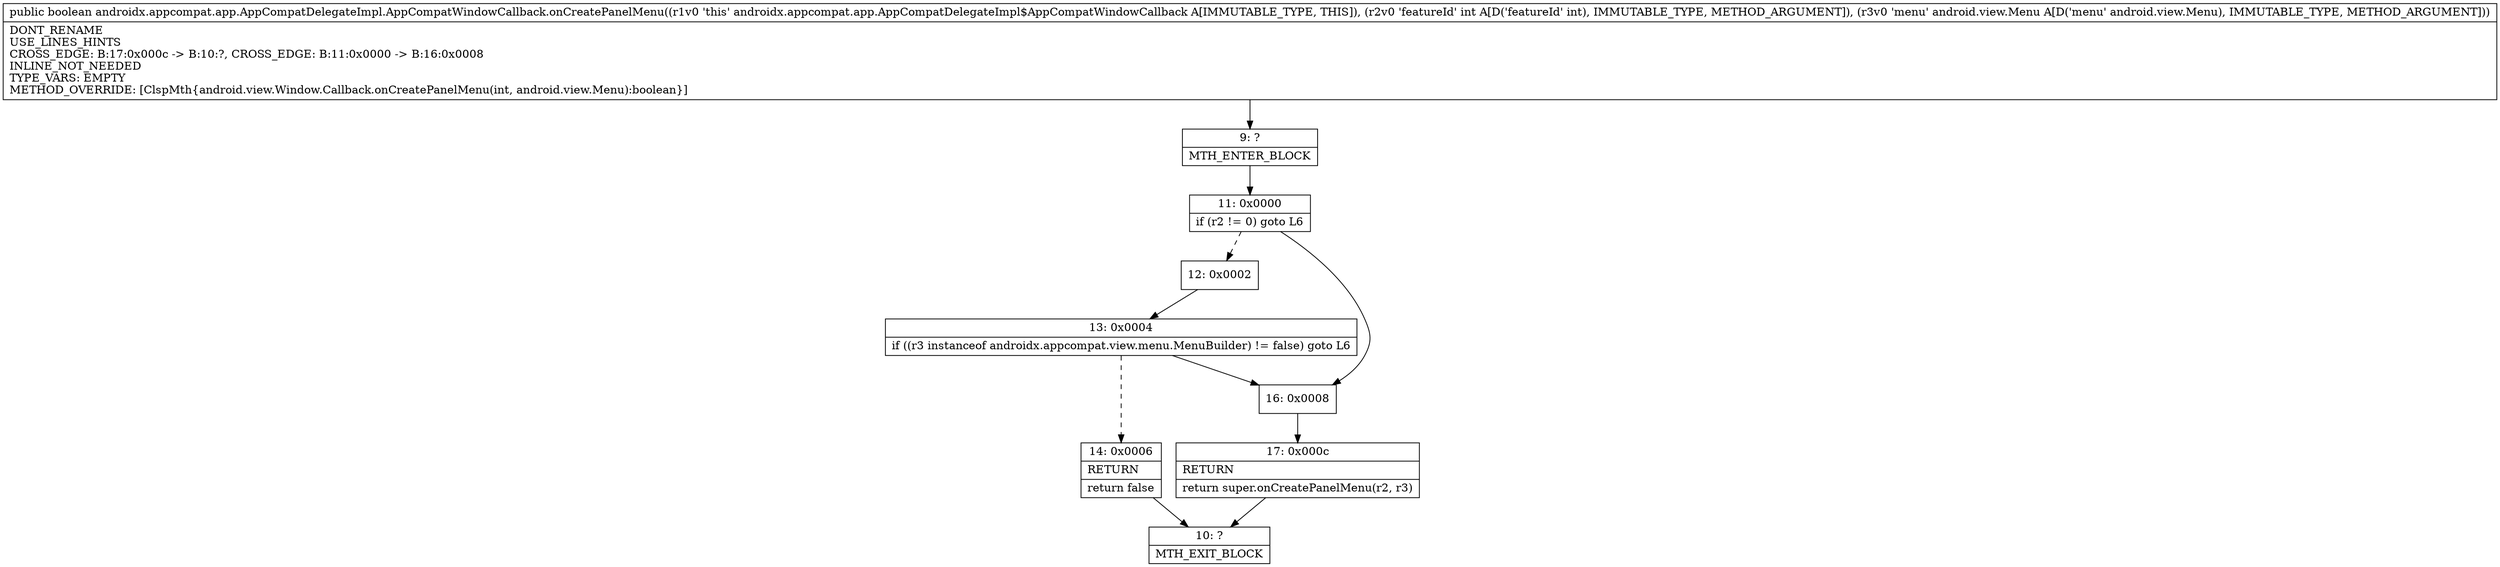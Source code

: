 digraph "CFG forandroidx.appcompat.app.AppCompatDelegateImpl.AppCompatWindowCallback.onCreatePanelMenu(ILandroid\/view\/Menu;)Z" {
Node_9 [shape=record,label="{9\:\ ?|MTH_ENTER_BLOCK\l}"];
Node_11 [shape=record,label="{11\:\ 0x0000|if (r2 != 0) goto L6\l}"];
Node_12 [shape=record,label="{12\:\ 0x0002}"];
Node_13 [shape=record,label="{13\:\ 0x0004|if ((r3 instanceof androidx.appcompat.view.menu.MenuBuilder) != false) goto L6\l}"];
Node_14 [shape=record,label="{14\:\ 0x0006|RETURN\l|return false\l}"];
Node_10 [shape=record,label="{10\:\ ?|MTH_EXIT_BLOCK\l}"];
Node_16 [shape=record,label="{16\:\ 0x0008}"];
Node_17 [shape=record,label="{17\:\ 0x000c|RETURN\l|return super.onCreatePanelMenu(r2, r3)\l}"];
MethodNode[shape=record,label="{public boolean androidx.appcompat.app.AppCompatDelegateImpl.AppCompatWindowCallback.onCreatePanelMenu((r1v0 'this' androidx.appcompat.app.AppCompatDelegateImpl$AppCompatWindowCallback A[IMMUTABLE_TYPE, THIS]), (r2v0 'featureId' int A[D('featureId' int), IMMUTABLE_TYPE, METHOD_ARGUMENT]), (r3v0 'menu' android.view.Menu A[D('menu' android.view.Menu), IMMUTABLE_TYPE, METHOD_ARGUMENT]))  | DONT_RENAME\lUSE_LINES_HINTS\lCROSS_EDGE: B:17:0x000c \-\> B:10:?, CROSS_EDGE: B:11:0x0000 \-\> B:16:0x0008\lINLINE_NOT_NEEDED\lTYPE_VARS: EMPTY\lMETHOD_OVERRIDE: [ClspMth\{android.view.Window.Callback.onCreatePanelMenu(int, android.view.Menu):boolean\}]\l}"];
MethodNode -> Node_9;Node_9 -> Node_11;
Node_11 -> Node_12[style=dashed];
Node_11 -> Node_16;
Node_12 -> Node_13;
Node_13 -> Node_14[style=dashed];
Node_13 -> Node_16;
Node_14 -> Node_10;
Node_16 -> Node_17;
Node_17 -> Node_10;
}

